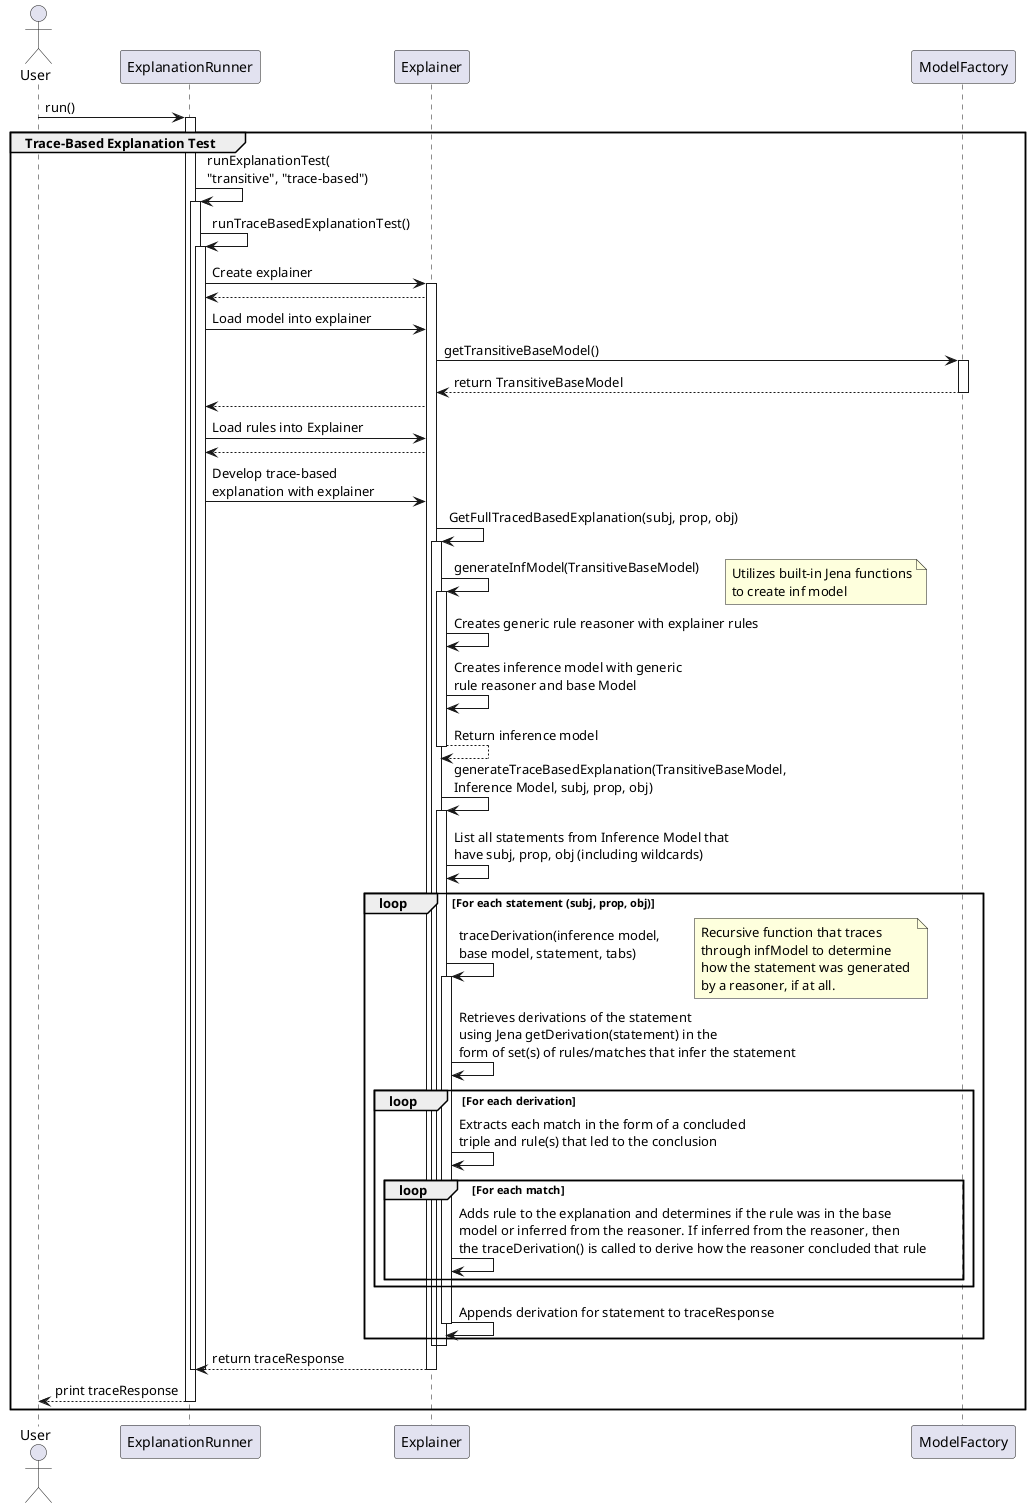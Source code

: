 @startuml Trace-Based Explanation - Transitive Test

actor User
participant "ExplanationRunner" as ER
participant "Explainer" as E
participant "ModelFactory" as MF

User -> ER: run()

group Trace-Based Explanation Test
    
    activate ER

    ER -> ER: runExplanationTest(\n"transitive", "trace-based")

    activate ER

    ER -> ER: runTraceBasedExplanationTest()

    activate ER

    ER -> E: Create explainer
    activate E
    E --> ER

    ER -> E: Load model into explainer
    
    E -> MF: getTransitiveBaseModel()
    activate MF
    E <-- MF: return TransitiveBaseModel
    deactivate MF
    
    E --> ER
    ER -> E: Load rules into Explainer
    E --> ER
    
    ER -> E: Develop trace-based \nexplanation with explainer
    
      E -> E: GetFullTracedBasedExplanation(subj, prop, obj)
      activate E

        E -> E: generateInfModel(TransitiveBaseModel)
        note right
          Utilizes built-in Jena functions
          to create inf model
        end note
        activate E
        
        E -> E: Creates generic rule reasoner with explainer rules
    
        E -> E: Creates inference model with generic \nrule reasoner and base Model
        
        E --> E: Return inference model
        deactivate E

        E -> E: generateTraceBasedExplanation(TransitiveBaseModel, \nInference Model, subj, prop, obj)
        activate E
    
        E -> E: List all statements from Inference Model that \nhave subj, prop, obj (including wildcards)
  
        loop For each statement (subj, prop, obj)
            E -> E: traceDerivation(inference model, \nbase model, statement, tabs)
            note right
              Recursive function that traces 
              through infModel to determine 
              how the statement was generated 
              by a reasoner, if at all.
            end note
            activate E
            
            E -> E: Retrieves derivations of the statement \nusing Jena getDerivation(statement) in the \nform of set(s) of rules/matches that infer the statement

            loop For each derivation
              E -> E: Extracts each match in the form of a concluded \ntriple and rule(s) that led to the conclusion
            
              loop For each match
                E -> E: Adds rule to the explanation and determines if the rule was in the base \nmodel or inferred from the reasoner. If inferred from the reasoner, then \nthe traceDerivation() is called to derive how the reasoner concluded that rule
              end loop
            end loop
            
            E -> E: Appends derivation for statement to traceResponse
            deactivate E
        end loop
        deactivate E
    
      deactivate E

    E --> ER: return traceResponse

    deactivate E
   

    deactivate ER
    deactivate ER

    ER --> User: print traceResponse
    deactivate ER

end group

@enduml